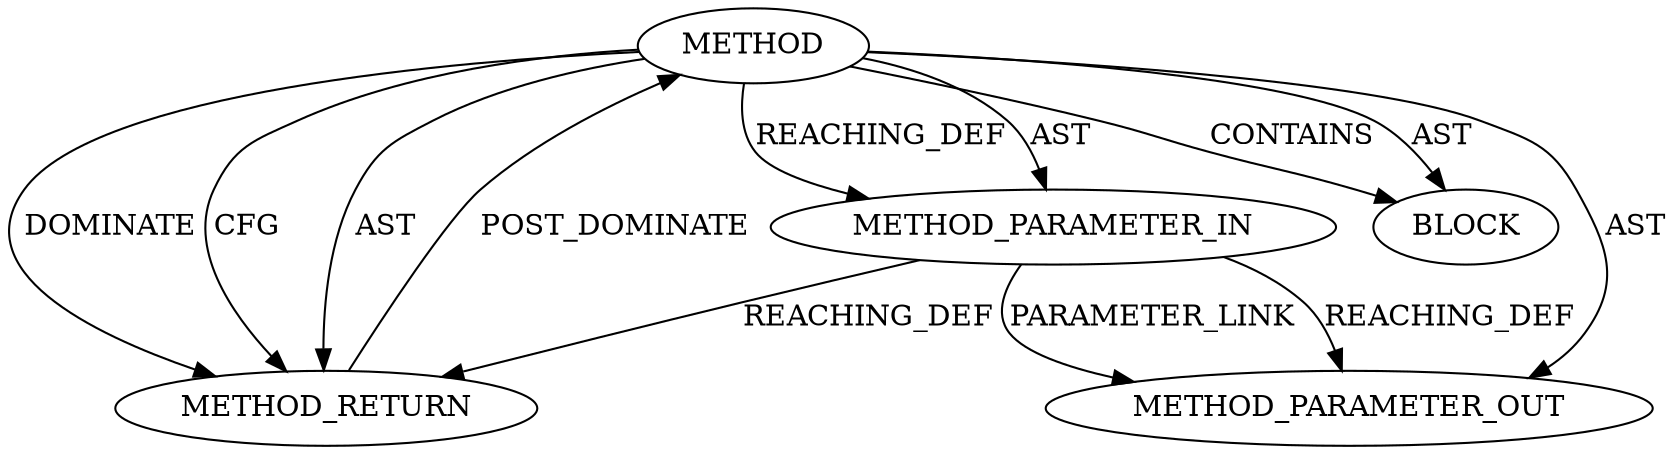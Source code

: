 digraph {
  13464 [label=METHOD_PARAMETER_OUT ORDER=1 CODE="p1" IS_VARIADIC=false TYPE_FULL_NAME="ANY" EVALUATION_STRATEGY="BY_VALUE" INDEX=1 NAME="p1"]
  12534 [label=METHOD AST_PARENT_TYPE="NAMESPACE_BLOCK" AST_PARENT_FULL_NAME="<global>" ORDER=0 CODE="<empty>" FULL_NAME="messenger_v2.c:74:74:DATA_PAD:1" LINE_NUMBER=74 IS_EXTERNAL=true LINE_NUMBER_END=74 FILENAME="messenger_v2.c" SIGNATURE="" NAME="DATA_PAD"]
  12537 [label=METHOD_RETURN ORDER=2 CODE="RET" TYPE_FULL_NAME="ANY" EVALUATION_STRATEGY="BY_VALUE"]
  12535 [label=METHOD_PARAMETER_IN ORDER=1 CODE="p1" IS_VARIADIC=false TYPE_FULL_NAME="ANY" EVALUATION_STRATEGY="BY_VALUE" INDEX=1 NAME="p1"]
  12536 [label=BLOCK ORDER=1 ARGUMENT_INDEX=1 CODE="<empty>" TYPE_FULL_NAME="ANY"]
  12534 -> 13464 [label=AST ]
  12534 -> 12537 [label=CFG ]
  12535 -> 13464 [label=REACHING_DEF VARIABLE="p1"]
  12535 -> 13464 [label=PARAMETER_LINK ]
  12534 -> 12537 [label=AST ]
  12534 -> 12537 [label=DOMINATE ]
  12537 -> 12534 [label=POST_DOMINATE ]
  12534 -> 12536 [label=CONTAINS ]
  12534 -> 12535 [label=REACHING_DEF VARIABLE=""]
  12534 -> 12535 [label=AST ]
  12534 -> 12536 [label=AST ]
  12535 -> 12537 [label=REACHING_DEF VARIABLE="p1"]
}

